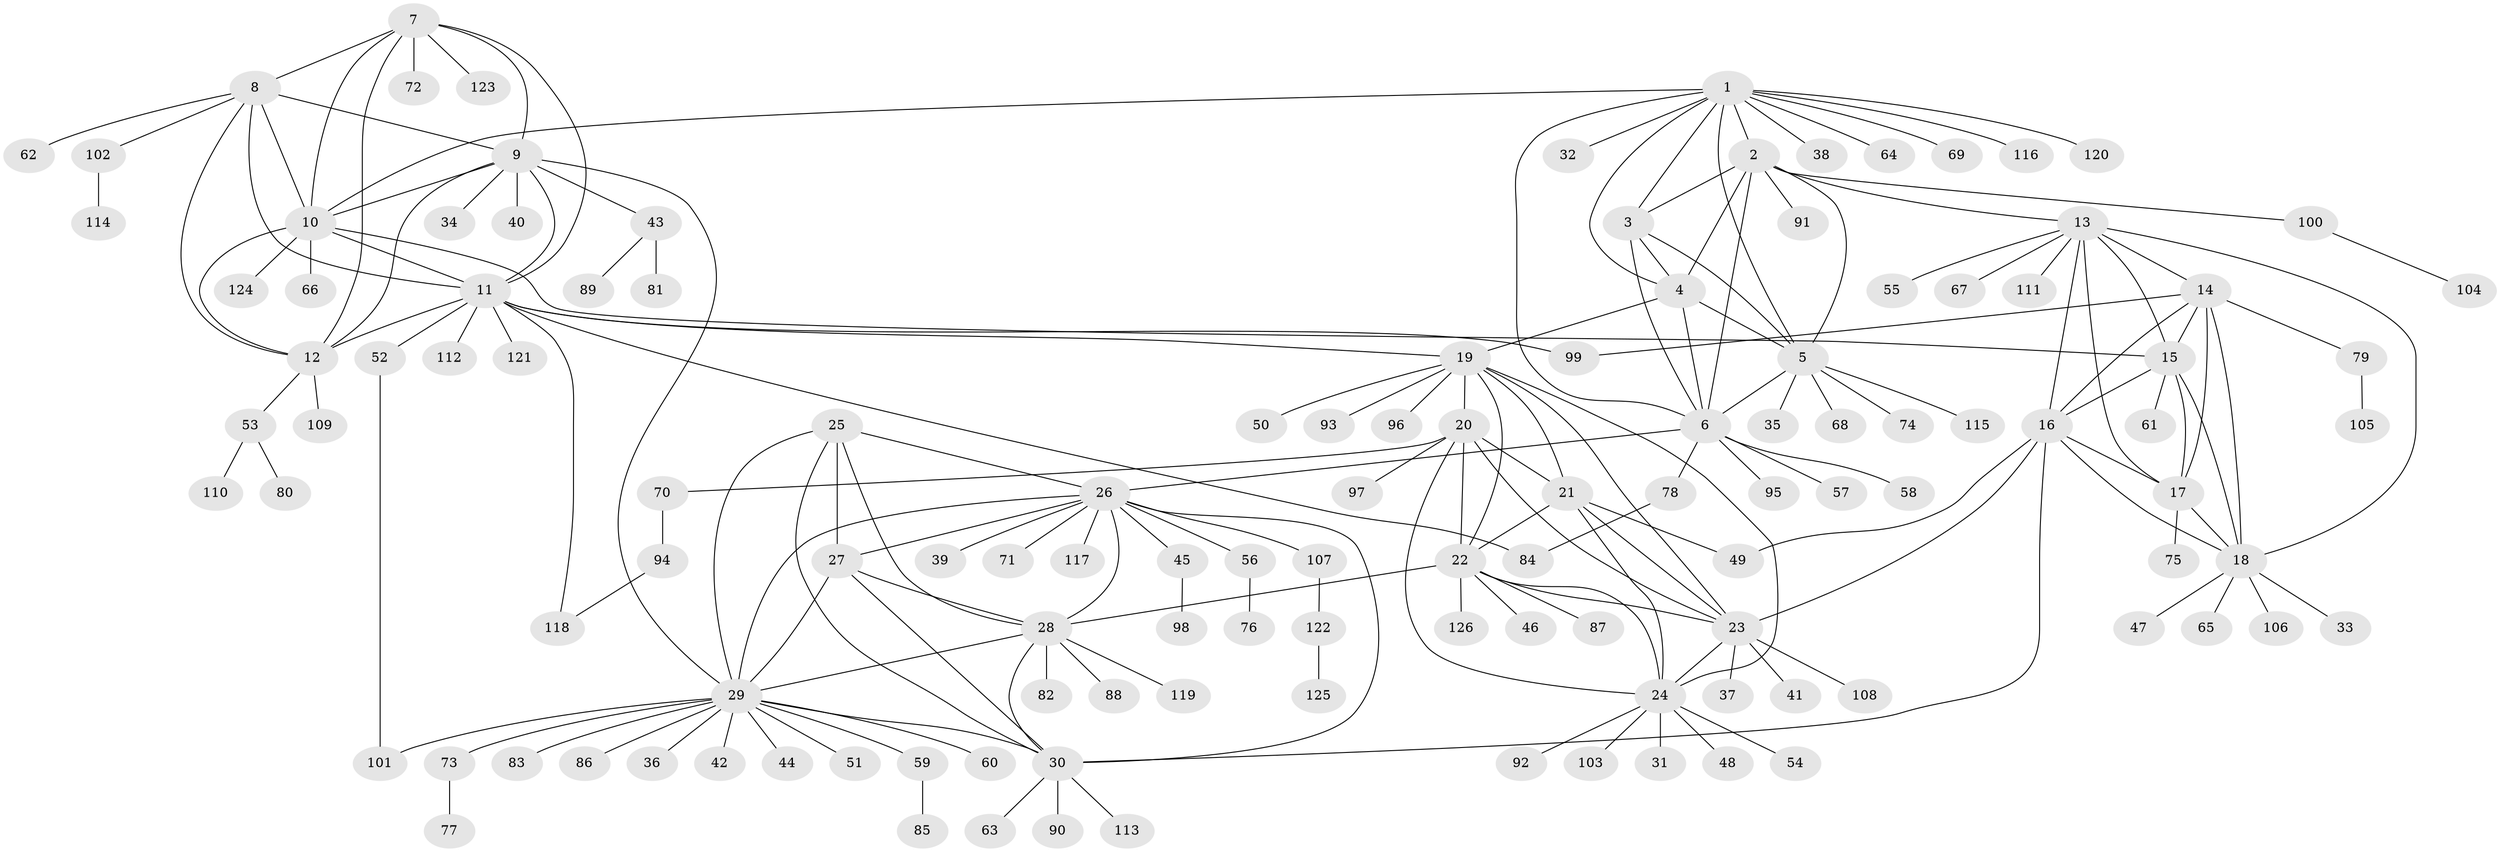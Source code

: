 // Generated by graph-tools (version 1.1) at 2025/11/02/27/25 16:11:35]
// undirected, 126 vertices, 186 edges
graph export_dot {
graph [start="1"]
  node [color=gray90,style=filled];
  1;
  2;
  3;
  4;
  5;
  6;
  7;
  8;
  9;
  10;
  11;
  12;
  13;
  14;
  15;
  16;
  17;
  18;
  19;
  20;
  21;
  22;
  23;
  24;
  25;
  26;
  27;
  28;
  29;
  30;
  31;
  32;
  33;
  34;
  35;
  36;
  37;
  38;
  39;
  40;
  41;
  42;
  43;
  44;
  45;
  46;
  47;
  48;
  49;
  50;
  51;
  52;
  53;
  54;
  55;
  56;
  57;
  58;
  59;
  60;
  61;
  62;
  63;
  64;
  65;
  66;
  67;
  68;
  69;
  70;
  71;
  72;
  73;
  74;
  75;
  76;
  77;
  78;
  79;
  80;
  81;
  82;
  83;
  84;
  85;
  86;
  87;
  88;
  89;
  90;
  91;
  92;
  93;
  94;
  95;
  96;
  97;
  98;
  99;
  100;
  101;
  102;
  103;
  104;
  105;
  106;
  107;
  108;
  109;
  110;
  111;
  112;
  113;
  114;
  115;
  116;
  117;
  118;
  119;
  120;
  121;
  122;
  123;
  124;
  125;
  126;
  1 -- 2;
  1 -- 3;
  1 -- 4;
  1 -- 5;
  1 -- 6;
  1 -- 10;
  1 -- 32;
  1 -- 38;
  1 -- 64;
  1 -- 69;
  1 -- 116;
  1 -- 120;
  2 -- 3;
  2 -- 4;
  2 -- 5;
  2 -- 6;
  2 -- 13;
  2 -- 91;
  2 -- 100;
  3 -- 4;
  3 -- 5;
  3 -- 6;
  4 -- 5;
  4 -- 6;
  4 -- 19;
  5 -- 6;
  5 -- 35;
  5 -- 68;
  5 -- 74;
  5 -- 115;
  6 -- 26;
  6 -- 57;
  6 -- 58;
  6 -- 78;
  6 -- 95;
  7 -- 8;
  7 -- 9;
  7 -- 10;
  7 -- 11;
  7 -- 12;
  7 -- 72;
  7 -- 123;
  8 -- 9;
  8 -- 10;
  8 -- 11;
  8 -- 12;
  8 -- 62;
  8 -- 102;
  9 -- 10;
  9 -- 11;
  9 -- 12;
  9 -- 29;
  9 -- 34;
  9 -- 40;
  9 -- 43;
  10 -- 11;
  10 -- 12;
  10 -- 15;
  10 -- 66;
  10 -- 124;
  11 -- 12;
  11 -- 19;
  11 -- 52;
  11 -- 84;
  11 -- 99;
  11 -- 112;
  11 -- 118;
  11 -- 121;
  12 -- 53;
  12 -- 109;
  13 -- 14;
  13 -- 15;
  13 -- 16;
  13 -- 17;
  13 -- 18;
  13 -- 55;
  13 -- 67;
  13 -- 111;
  14 -- 15;
  14 -- 16;
  14 -- 17;
  14 -- 18;
  14 -- 79;
  14 -- 99;
  15 -- 16;
  15 -- 17;
  15 -- 18;
  15 -- 61;
  16 -- 17;
  16 -- 18;
  16 -- 23;
  16 -- 30;
  16 -- 49;
  17 -- 18;
  17 -- 75;
  18 -- 33;
  18 -- 47;
  18 -- 65;
  18 -- 106;
  19 -- 20;
  19 -- 21;
  19 -- 22;
  19 -- 23;
  19 -- 24;
  19 -- 50;
  19 -- 93;
  19 -- 96;
  20 -- 21;
  20 -- 22;
  20 -- 23;
  20 -- 24;
  20 -- 70;
  20 -- 97;
  21 -- 22;
  21 -- 23;
  21 -- 24;
  21 -- 49;
  22 -- 23;
  22 -- 24;
  22 -- 28;
  22 -- 46;
  22 -- 87;
  22 -- 126;
  23 -- 24;
  23 -- 37;
  23 -- 41;
  23 -- 108;
  24 -- 31;
  24 -- 48;
  24 -- 54;
  24 -- 92;
  24 -- 103;
  25 -- 26;
  25 -- 27;
  25 -- 28;
  25 -- 29;
  25 -- 30;
  26 -- 27;
  26 -- 28;
  26 -- 29;
  26 -- 30;
  26 -- 39;
  26 -- 45;
  26 -- 56;
  26 -- 71;
  26 -- 107;
  26 -- 117;
  27 -- 28;
  27 -- 29;
  27 -- 30;
  28 -- 29;
  28 -- 30;
  28 -- 82;
  28 -- 88;
  28 -- 119;
  29 -- 30;
  29 -- 36;
  29 -- 42;
  29 -- 44;
  29 -- 51;
  29 -- 59;
  29 -- 60;
  29 -- 73;
  29 -- 83;
  29 -- 86;
  29 -- 101;
  30 -- 63;
  30 -- 90;
  30 -- 113;
  43 -- 81;
  43 -- 89;
  45 -- 98;
  52 -- 101;
  53 -- 80;
  53 -- 110;
  56 -- 76;
  59 -- 85;
  70 -- 94;
  73 -- 77;
  78 -- 84;
  79 -- 105;
  94 -- 118;
  100 -- 104;
  102 -- 114;
  107 -- 122;
  122 -- 125;
}
